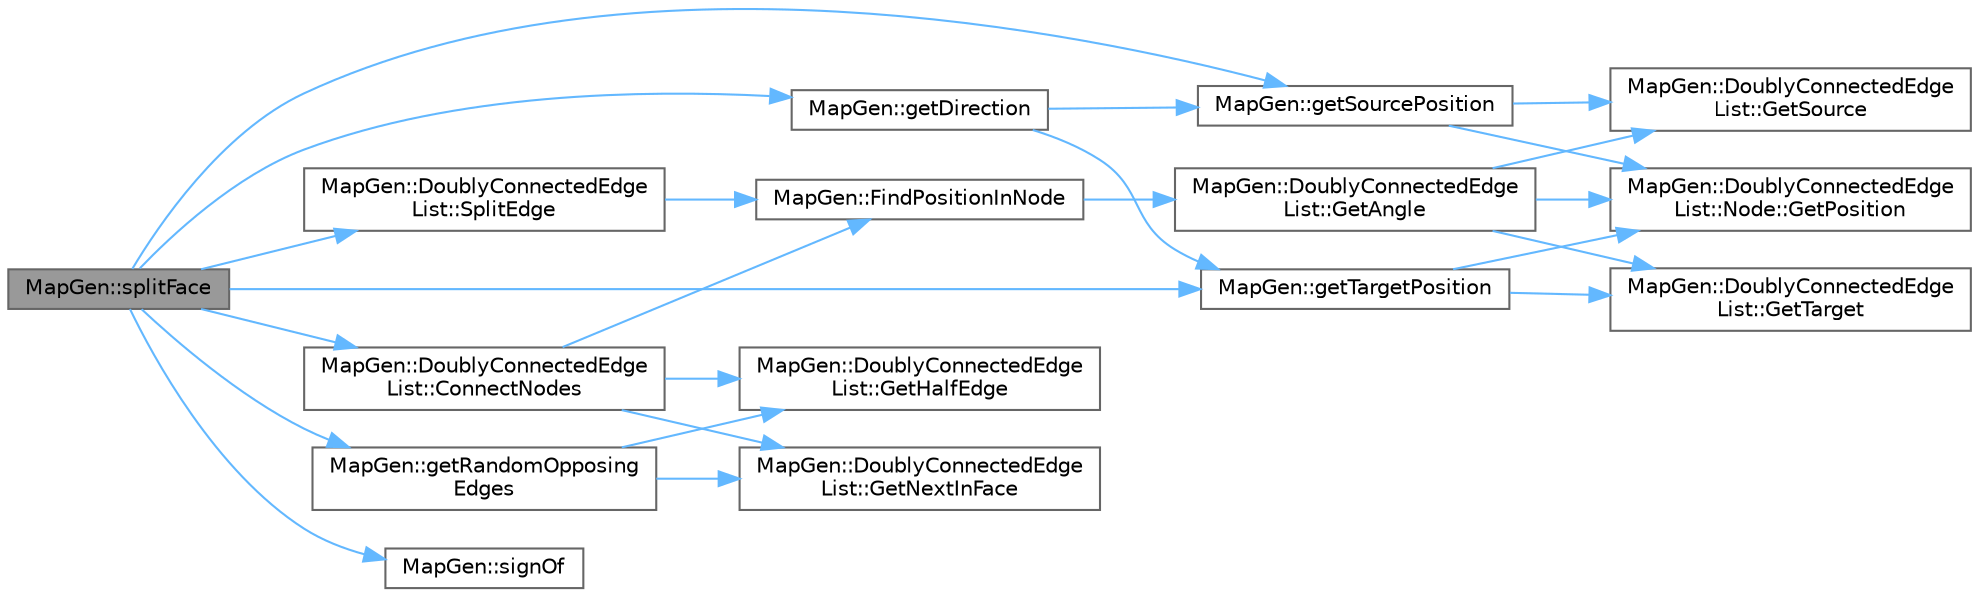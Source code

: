 digraph "MapGen::splitFace"
{
 // INTERACTIVE_SVG=YES
 // LATEX_PDF_SIZE
  bgcolor="transparent";
  edge [fontname=Helvetica,fontsize=10,labelfontname=Helvetica,labelfontsize=10];
  node [fontname=Helvetica,fontsize=10,shape=box,height=0.2,width=0.4];
  rankdir="LR";
  Node1 [id="Node000001",label="MapGen::splitFace",height=0.2,width=0.4,color="gray40", fillcolor="grey60", style="filled", fontcolor="black",tooltip=" "];
  Node1 -> Node2 [id="edge1_Node000001_Node000002",color="steelblue1",style="solid",tooltip=" "];
  Node2 [id="Node000002",label="MapGen::DoublyConnectedEdge\lList::ConnectNodes",height=0.2,width=0.4,color="grey40", fillcolor="white", style="filled",URL="$d3/d57/classMapGen_1_1DoublyConnectedEdgeList.html#a1f79a55d59b75d36c5ad5bd76ae7c420",tooltip="Connect two nodes by a pair of edges."];
  Node2 -> Node3 [id="edge2_Node000002_Node000003",color="steelblue1",style="solid",tooltip=" "];
  Node3 [id="Node000003",label="MapGen::FindPositionInNode",height=0.2,width=0.4,color="grey40", fillcolor="white", style="filled",URL="$d2/de5/namespaceMapGen.html#a42712bbc8b13aab6cc42cf759ba55e75",tooltip="Return the pair {prev, next}, where prev/next is the previous/next edge counterclockwise around edge'..."];
  Node3 -> Node4 [id="edge3_Node000003_Node000004",color="steelblue1",style="solid",tooltip=" "];
  Node4 [id="Node000004",label="MapGen::DoublyConnectedEdge\lList::GetAngle",height=0.2,width=0.4,color="grey40", fillcolor="white", style="filled",URL="$d3/d57/classMapGen_1_1DoublyConnectedEdgeList.html#a3932fa65377660f9cbfa829cf068ae08",tooltip="Return the angle [-pi, pi] of the half-edge."];
  Node4 -> Node5 [id="edge4_Node000004_Node000005",color="steelblue1",style="solid",tooltip=" "];
  Node5 [id="Node000005",label="MapGen::DoublyConnectedEdge\lList::Node::GetPosition",height=0.2,width=0.4,color="grey40", fillcolor="white", style="filled",URL="$de/d6b/structMapGen_1_1DoublyConnectedEdgeList_1_1Node.html#a1404bf5477f16a79bcadd8300c64fa37",tooltip=" "];
  Node4 -> Node6 [id="edge5_Node000004_Node000006",color="steelblue1",style="solid",tooltip=" "];
  Node6 [id="Node000006",label="MapGen::DoublyConnectedEdge\lList::GetSource",height=0.2,width=0.4,color="grey40", fillcolor="white", style="filled",URL="$d3/d57/classMapGen_1_1DoublyConnectedEdgeList.html#a801df47ea999c7f42a3bc829ad6b71b4",tooltip=" "];
  Node4 -> Node7 [id="edge6_Node000004_Node000007",color="steelblue1",style="solid",tooltip=" "];
  Node7 [id="Node000007",label="MapGen::DoublyConnectedEdge\lList::GetTarget",height=0.2,width=0.4,color="grey40", fillcolor="white", style="filled",URL="$d3/d57/classMapGen_1_1DoublyConnectedEdgeList.html#a492040546af8e497cddc5263a939405a",tooltip=" "];
  Node2 -> Node8 [id="edge7_Node000002_Node000008",color="steelblue1",style="solid",tooltip=" "];
  Node8 [id="Node000008",label="MapGen::DoublyConnectedEdge\lList::GetHalfEdge",height=0.2,width=0.4,color="grey40", fillcolor="white", style="filled",URL="$d3/d57/classMapGen_1_1DoublyConnectedEdgeList.html#a488e82de16efab151f153f6dc859dc2a",tooltip=" "];
  Node2 -> Node9 [id="edge8_Node000002_Node000009",color="steelblue1",style="solid",tooltip=" "];
  Node9 [id="Node000009",label="MapGen::DoublyConnectedEdge\lList::GetNextInFace",height=0.2,width=0.4,color="grey40", fillcolor="white", style="filled",URL="$d3/d57/classMapGen_1_1DoublyConnectedEdgeList.html#ac627583ef2e4635a82d5582ddf6d61c2",tooltip=" "];
  Node1 -> Node10 [id="edge9_Node000001_Node000010",color="steelblue1",style="solid",tooltip=" "];
  Node10 [id="Node000010",label="MapGen::getDirection",height=0.2,width=0.4,color="grey40", fillcolor="white", style="filled",URL="$d2/de5/namespaceMapGen.html#afd4192eace622e317c7874a926d2c20c",tooltip=" "];
  Node10 -> Node11 [id="edge10_Node000010_Node000011",color="steelblue1",style="solid",tooltip=" "];
  Node11 [id="Node000011",label="MapGen::getSourcePosition",height=0.2,width=0.4,color="grey40", fillcolor="white", style="filled",URL="$d2/de5/namespaceMapGen.html#ae32dafe96bb829b6aa1983cf7a6abb2e",tooltip=" "];
  Node11 -> Node5 [id="edge11_Node000011_Node000005",color="steelblue1",style="solid",tooltip=" "];
  Node11 -> Node6 [id="edge12_Node000011_Node000006",color="steelblue1",style="solid",tooltip=" "];
  Node10 -> Node12 [id="edge13_Node000010_Node000012",color="steelblue1",style="solid",tooltip=" "];
  Node12 [id="Node000012",label="MapGen::getTargetPosition",height=0.2,width=0.4,color="grey40", fillcolor="white", style="filled",URL="$d2/de5/namespaceMapGen.html#aa4d7c4d9dbc0a0819427112d3a82c084",tooltip=" "];
  Node12 -> Node5 [id="edge14_Node000012_Node000005",color="steelblue1",style="solid",tooltip=" "];
  Node12 -> Node7 [id="edge15_Node000012_Node000007",color="steelblue1",style="solid",tooltip=" "];
  Node1 -> Node13 [id="edge16_Node000001_Node000013",color="steelblue1",style="solid",tooltip=" "];
  Node13 [id="Node000013",label="MapGen::getRandomOpposing\lEdges",height=0.2,width=0.4,color="grey40", fillcolor="white", style="filled",URL="$d2/de5/namespaceMapGen.html#a5fbf1d1c7632d84079b7029e838e691a",tooltip=" "];
  Node13 -> Node8 [id="edge17_Node000013_Node000008",color="steelblue1",style="solid",tooltip=" "];
  Node13 -> Node9 [id="edge18_Node000013_Node000009",color="steelblue1",style="solid",tooltip=" "];
  Node1 -> Node11 [id="edge19_Node000001_Node000011",color="steelblue1",style="solid",tooltip=" "];
  Node1 -> Node12 [id="edge20_Node000001_Node000012",color="steelblue1",style="solid",tooltip=" "];
  Node1 -> Node14 [id="edge21_Node000001_Node000014",color="steelblue1",style="solid",tooltip=" "];
  Node14 [id="Node000014",label="MapGen::signOf",height=0.2,width=0.4,color="grey40", fillcolor="white", style="filled",URL="$d2/de5/namespaceMapGen.html#ae9fe02eda53642295d1af13c10653844",tooltip=" "];
  Node1 -> Node15 [id="edge22_Node000001_Node000015",color="steelblue1",style="solid",tooltip=" "];
  Node15 [id="Node000015",label="MapGen::DoublyConnectedEdge\lList::SplitEdge",height=0.2,width=0.4,color="grey40", fillcolor="white", style="filled",URL="$d3/d57/classMapGen_1_1DoublyConnectedEdgeList.html#af59d36c63351d9bcd715d5b26670b4b7",tooltip="Split HalfEdge (and its pair) at Position."];
  Node15 -> Node3 [id="edge23_Node000015_Node000003",color="steelblue1",style="solid",tooltip=" "];
}

